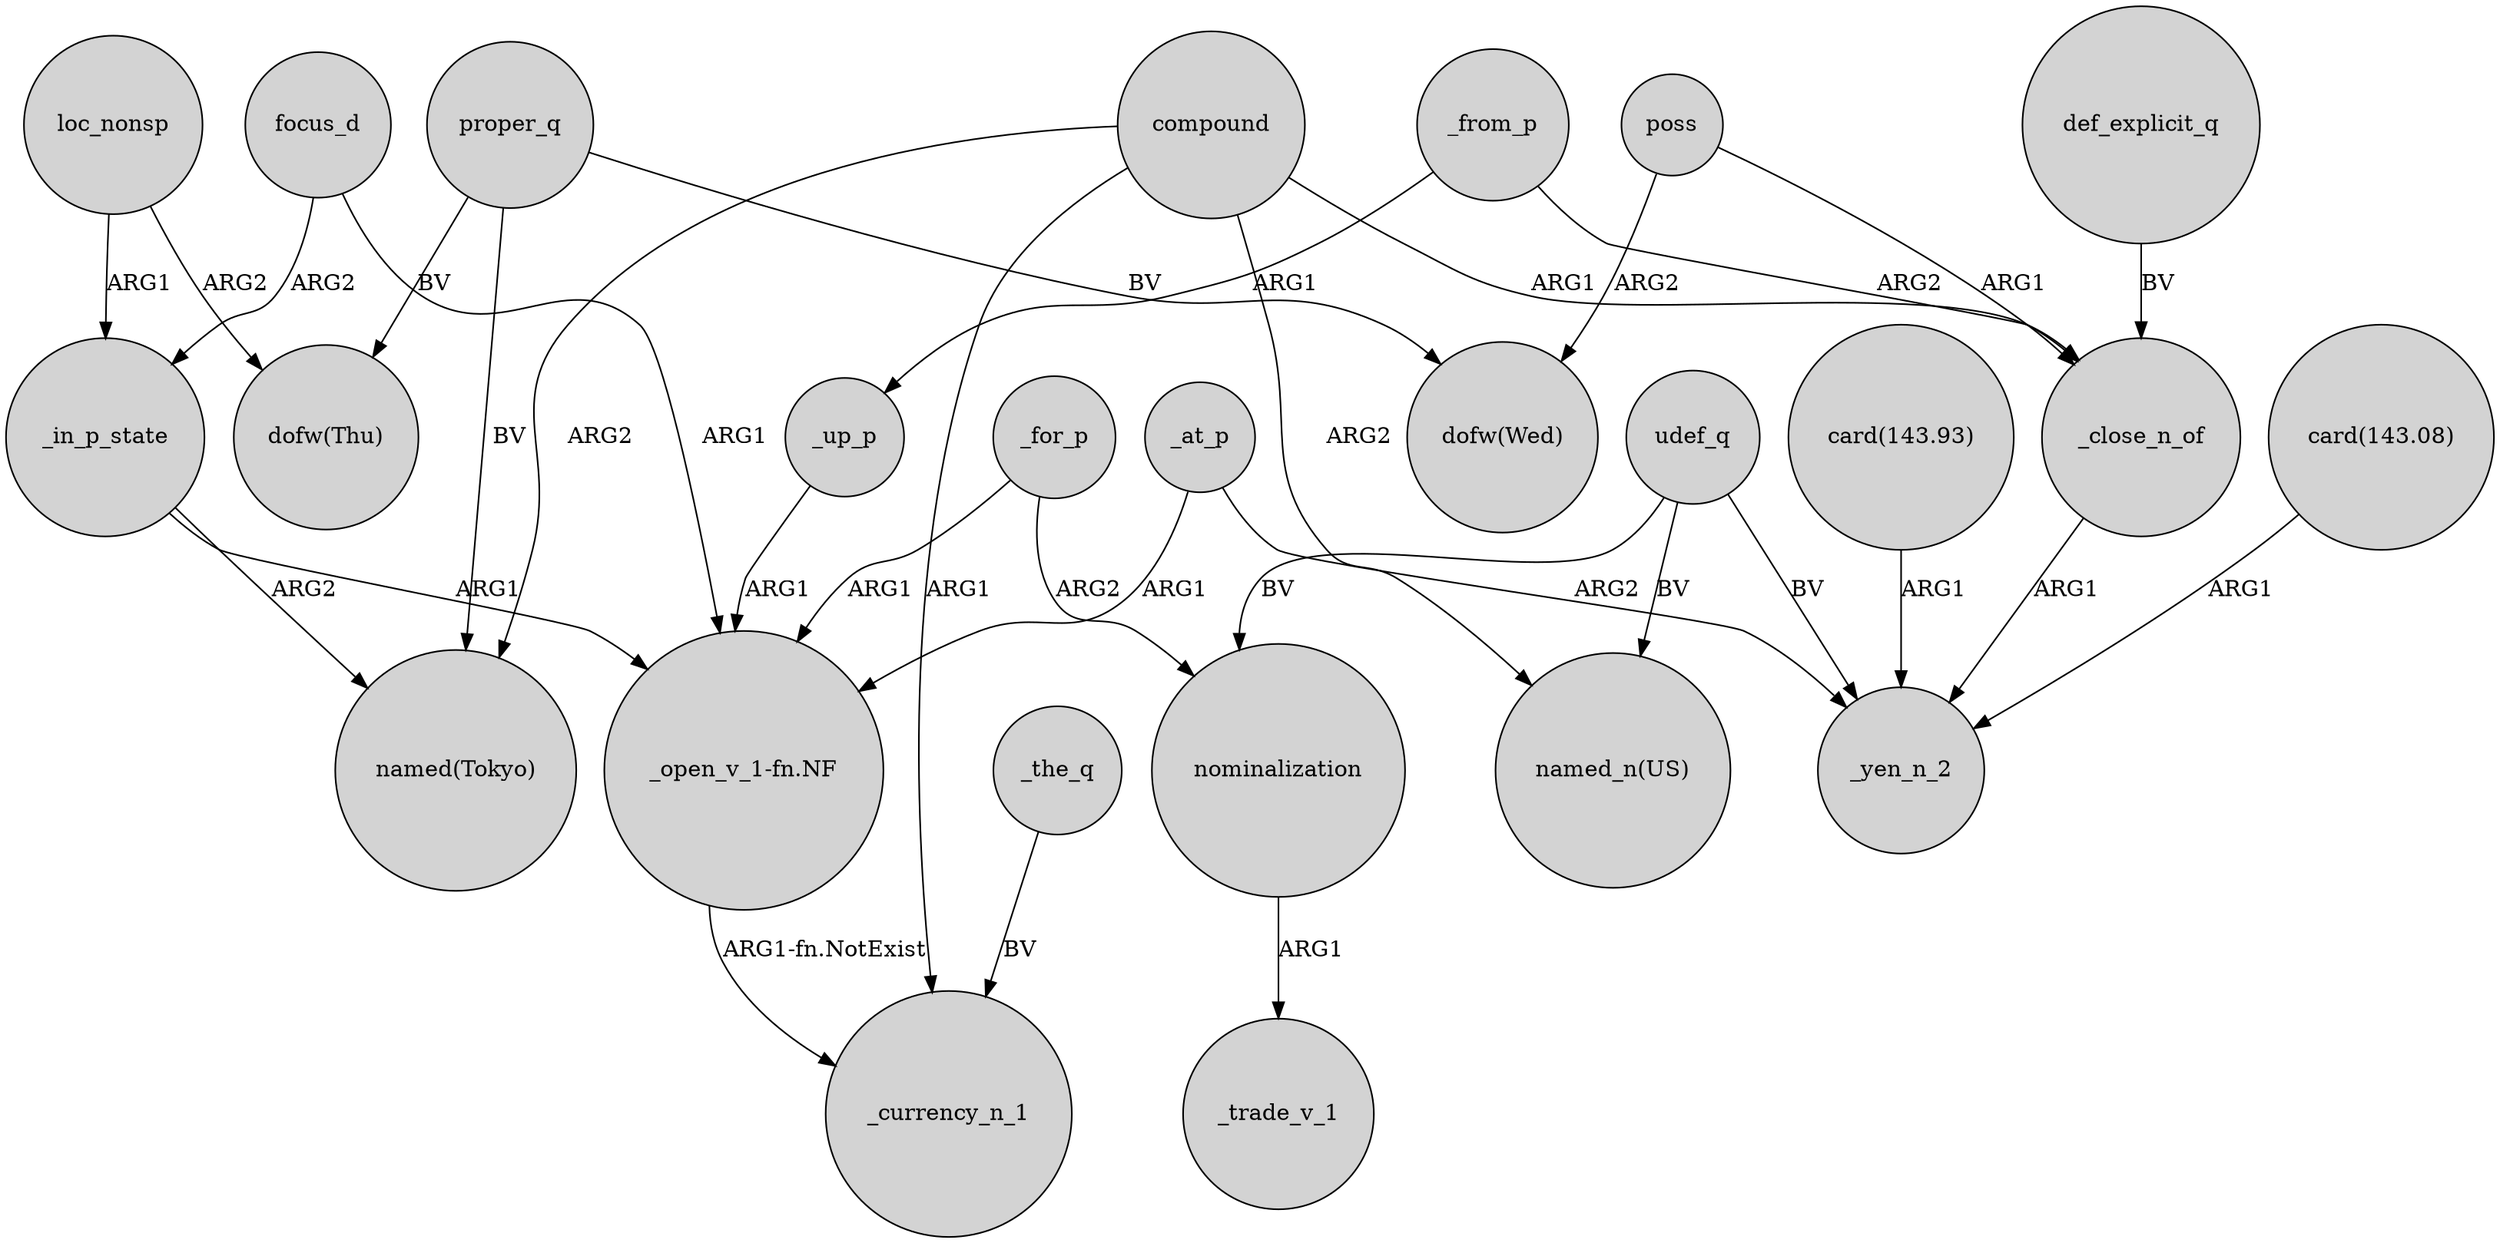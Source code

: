 digraph {
	node [shape=circle style=filled]
	compound -> "named(Tokyo)" [label=ARG2]
	"card(143.93)" -> _yen_n_2 [label=ARG1]
	udef_q -> _yen_n_2 [label=BV]
	udef_q -> "named_n(US)" [label=BV]
	_for_p -> "_open_v_1-fn.NF" [label=ARG1]
	"card(143.08)" -> _yen_n_2 [label=ARG1]
	poss -> _close_n_of [label=ARG1]
	focus_d -> _in_p_state [label=ARG2]
	_from_p -> _close_n_of [label=ARG2]
	_for_p -> nominalization [label=ARG2]
	_from_p -> _up_p [label=ARG1]
	compound -> _currency_n_1 [label=ARG1]
	nominalization -> _trade_v_1 [label=ARG1]
	proper_q -> "named(Tokyo)" [label=BV]
	compound -> "named_n(US)" [label=ARG2]
	def_explicit_q -> _close_n_of [label=BV]
	_close_n_of -> _yen_n_2 [label=ARG1]
	proper_q -> "dofw(Wed)" [label=BV]
	focus_d -> "_open_v_1-fn.NF" [label=ARG1]
	proper_q -> "dofw(Thu)" [label=BV]
	loc_nonsp -> "dofw(Thu)" [label=ARG2]
	_at_p -> _yen_n_2 [label=ARG2]
	udef_q -> nominalization [label=BV]
	loc_nonsp -> _in_p_state [label=ARG1]
	_up_p -> "_open_v_1-fn.NF" [label=ARG1]
	_at_p -> "_open_v_1-fn.NF" [label=ARG1]
	_in_p_state -> "_open_v_1-fn.NF" [label=ARG1]
	_the_q -> _currency_n_1 [label=BV]
	compound -> _close_n_of [label=ARG1]
	poss -> "dofw(Wed)" [label=ARG2]
	_in_p_state -> "named(Tokyo)" [label=ARG2]
	"_open_v_1-fn.NF" -> _currency_n_1 [label="ARG1-fn.NotExist"]
}
